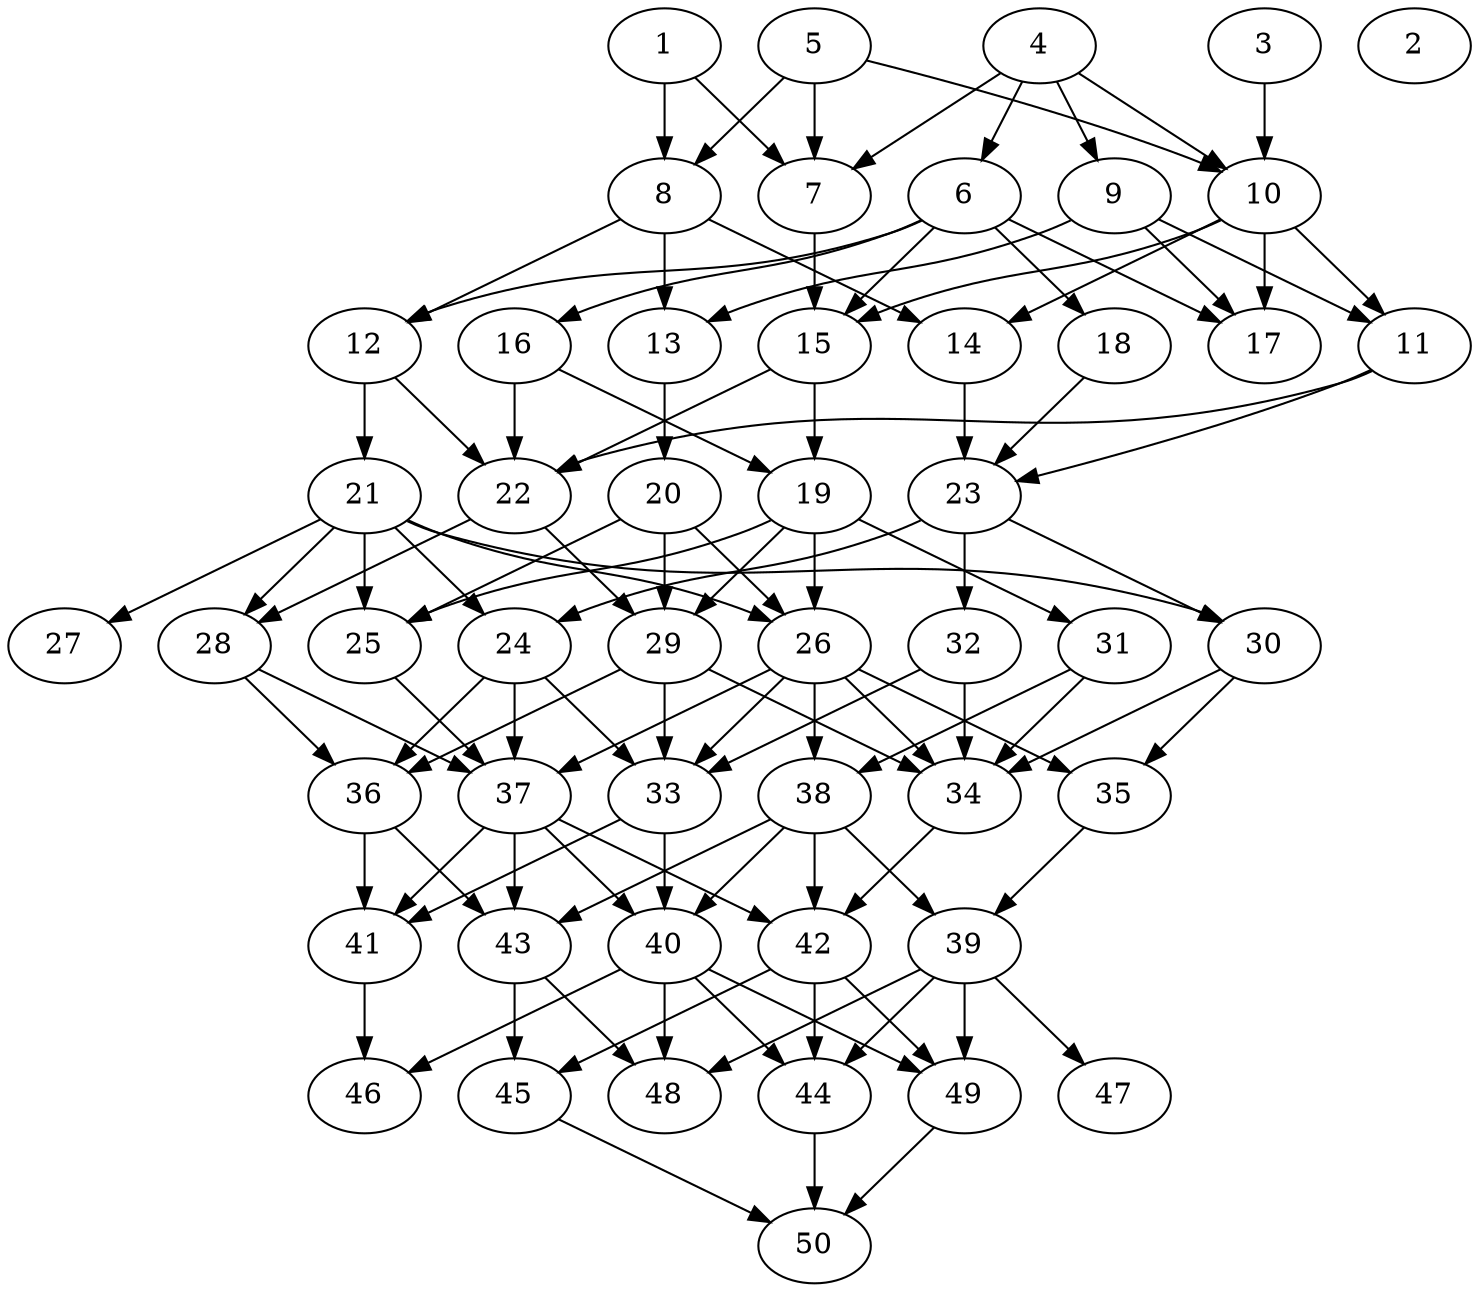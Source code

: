// DAG automatically generated by daggen at Thu Oct  3 14:07:58 2019
// ./daggen --dot -n 50 --ccr 0.3 --fat 0.5 --regular 0.7 --density 0.5 --mindata 5242880 --maxdata 52428800 
digraph G {
  1 [size="131990187", alpha="0.16", expect_size="39597056"] 
  1 -> 7 [size ="39597056"]
  1 -> 8 [size ="39597056"]
  2 [size="88357547", alpha="0.17", expect_size="26507264"] 
  3 [size="123630933", alpha="0.10", expect_size="37089280"] 
  3 -> 10 [size ="37089280"]
  4 [size="45765973", alpha="0.11", expect_size="13729792"] 
  4 -> 6 [size ="13729792"]
  4 -> 7 [size ="13729792"]
  4 -> 9 [size ="13729792"]
  4 -> 10 [size ="13729792"]
  5 [size="116998827", alpha="0.13", expect_size="35099648"] 
  5 -> 7 [size ="35099648"]
  5 -> 8 [size ="35099648"]
  5 -> 10 [size ="35099648"]
  6 [size="79220053", alpha="0.03", expect_size="23766016"] 
  6 -> 12 [size ="23766016"]
  6 -> 15 [size ="23766016"]
  6 -> 16 [size ="23766016"]
  6 -> 17 [size ="23766016"]
  6 -> 18 [size ="23766016"]
  7 [size="142503253", alpha="0.04", expect_size="42750976"] 
  7 -> 15 [size ="42750976"]
  8 [size="56026453", alpha="0.09", expect_size="16807936"] 
  8 -> 12 [size ="16807936"]
  8 -> 13 [size ="16807936"]
  8 -> 14 [size ="16807936"]
  9 [size="39246507", alpha="0.09", expect_size="11773952"] 
  9 -> 11 [size ="11773952"]
  9 -> 13 [size ="11773952"]
  9 -> 17 [size ="11773952"]
  10 [size="84340053", alpha="0.18", expect_size="25302016"] 
  10 -> 11 [size ="25302016"]
  10 -> 14 [size ="25302016"]
  10 -> 15 [size ="25302016"]
  10 -> 17 [size ="25302016"]
  11 [size="77533867", alpha="0.10", expect_size="23260160"] 
  11 -> 22 [size ="23260160"]
  11 -> 23 [size ="23260160"]
  12 [size="44185600", alpha="0.06", expect_size="13255680"] 
  12 -> 21 [size ="13255680"]
  12 -> 22 [size ="13255680"]
  13 [size="23668053", alpha="0.18", expect_size="7100416"] 
  13 -> 20 [size ="7100416"]
  14 [size="105137493", alpha="0.01", expect_size="31541248"] 
  14 -> 23 [size ="31541248"]
  15 [size="33280000", alpha="0.16", expect_size="9984000"] 
  15 -> 19 [size ="9984000"]
  15 -> 22 [size ="9984000"]
  16 [size="133584213", alpha="0.02", expect_size="40075264"] 
  16 -> 19 [size ="40075264"]
  16 -> 22 [size ="40075264"]
  17 [size="158368427", alpha="0.12", expect_size="47510528"] 
  18 [size="35474773", alpha="0.07", expect_size="10642432"] 
  18 -> 23 [size ="10642432"]
  19 [size="107827200", alpha="0.04", expect_size="32348160"] 
  19 -> 25 [size ="32348160"]
  19 -> 26 [size ="32348160"]
  19 -> 29 [size ="32348160"]
  19 -> 31 [size ="32348160"]
  20 [size="20845227", alpha="0.03", expect_size="6253568"] 
  20 -> 25 [size ="6253568"]
  20 -> 26 [size ="6253568"]
  20 -> 29 [size ="6253568"]
  21 [size="165515947", alpha="0.17", expect_size="49654784"] 
  21 -> 24 [size ="49654784"]
  21 -> 25 [size ="49654784"]
  21 -> 26 [size ="49654784"]
  21 -> 27 [size ="49654784"]
  21 -> 28 [size ="49654784"]
  21 -> 30 [size ="49654784"]
  22 [size="88364373", alpha="0.20", expect_size="26509312"] 
  22 -> 28 [size ="26509312"]
  22 -> 29 [size ="26509312"]
  23 [size="136338773", alpha="0.16", expect_size="40901632"] 
  23 -> 24 [size ="40901632"]
  23 -> 30 [size ="40901632"]
  23 -> 32 [size ="40901632"]
  24 [size="124528640", alpha="0.16", expect_size="37358592"] 
  24 -> 33 [size ="37358592"]
  24 -> 36 [size ="37358592"]
  24 -> 37 [size ="37358592"]
  25 [size="134539947", alpha="0.09", expect_size="40361984"] 
  25 -> 37 [size ="40361984"]
  26 [size="103867733", alpha="0.10", expect_size="31160320"] 
  26 -> 33 [size ="31160320"]
  26 -> 34 [size ="31160320"]
  26 -> 35 [size ="31160320"]
  26 -> 37 [size ="31160320"]
  26 -> 38 [size ="31160320"]
  27 [size="119586133", alpha="0.06", expect_size="35875840"] 
  28 [size="59934720", alpha="0.08", expect_size="17980416"] 
  28 -> 36 [size ="17980416"]
  28 -> 37 [size ="17980416"]
  29 [size="117387947", alpha="0.12", expect_size="35216384"] 
  29 -> 33 [size ="35216384"]
  29 -> 34 [size ="35216384"]
  29 -> 36 [size ="35216384"]
  30 [size="145626453", alpha="0.04", expect_size="43687936"] 
  30 -> 34 [size ="43687936"]
  30 -> 35 [size ="43687936"]
  31 [size="169130667", alpha="0.05", expect_size="50739200"] 
  31 -> 34 [size ="50739200"]
  31 -> 38 [size ="50739200"]
  32 [size="145134933", alpha="0.08", expect_size="43540480"] 
  32 -> 33 [size ="43540480"]
  32 -> 34 [size ="43540480"]
  33 [size="144517120", alpha="0.13", expect_size="43355136"] 
  33 -> 40 [size ="43355136"]
  33 -> 41 [size ="43355136"]
  34 [size="116152320", alpha="0.08", expect_size="34845696"] 
  34 -> 42 [size ="34845696"]
  35 [size="88330240", alpha="0.06", expect_size="26499072"] 
  35 -> 39 [size ="26499072"]
  36 [size="160573440", alpha="0.18", expect_size="48172032"] 
  36 -> 41 [size ="48172032"]
  36 -> 43 [size ="48172032"]
  37 [size="80059733", alpha="0.09", expect_size="24017920"] 
  37 -> 40 [size ="24017920"]
  37 -> 41 [size ="24017920"]
  37 -> 42 [size ="24017920"]
  37 -> 43 [size ="24017920"]
  38 [size="129099093", alpha="0.01", expect_size="38729728"] 
  38 -> 39 [size ="38729728"]
  38 -> 40 [size ="38729728"]
  38 -> 42 [size ="38729728"]
  38 -> 43 [size ="38729728"]
  39 [size="31679147", alpha="0.05", expect_size="9503744"] 
  39 -> 44 [size ="9503744"]
  39 -> 47 [size ="9503744"]
  39 -> 48 [size ="9503744"]
  39 -> 49 [size ="9503744"]
  40 [size="124139520", alpha="0.10", expect_size="37241856"] 
  40 -> 44 [size ="37241856"]
  40 -> 46 [size ="37241856"]
  40 -> 48 [size ="37241856"]
  40 -> 49 [size ="37241856"]
  41 [size="158774613", alpha="0.13", expect_size="47632384"] 
  41 -> 46 [size ="47632384"]
  42 [size="38355627", alpha="0.06", expect_size="11506688"] 
  42 -> 44 [size ="11506688"]
  42 -> 45 [size ="11506688"]
  42 -> 49 [size ="11506688"]
  43 [size="104168107", alpha="0.13", expect_size="31250432"] 
  43 -> 45 [size ="31250432"]
  43 -> 48 [size ="31250432"]
  44 [size="47827627", alpha="0.14", expect_size="14348288"] 
  44 -> 50 [size ="14348288"]
  45 [size="114288640", alpha="0.10", expect_size="34286592"] 
  45 -> 50 [size ="34286592"]
  46 [size="162065067", alpha="0.17", expect_size="48619520"] 
  47 [size="149985280", alpha="0.17", expect_size="44995584"] 
  48 [size="61655040", alpha="0.02", expect_size="18496512"] 
  49 [size="72362667", alpha="0.00", expect_size="21708800"] 
  49 -> 50 [size ="21708800"]
  50 [size="115172693", alpha="0.15", expect_size="34551808"] 
}
